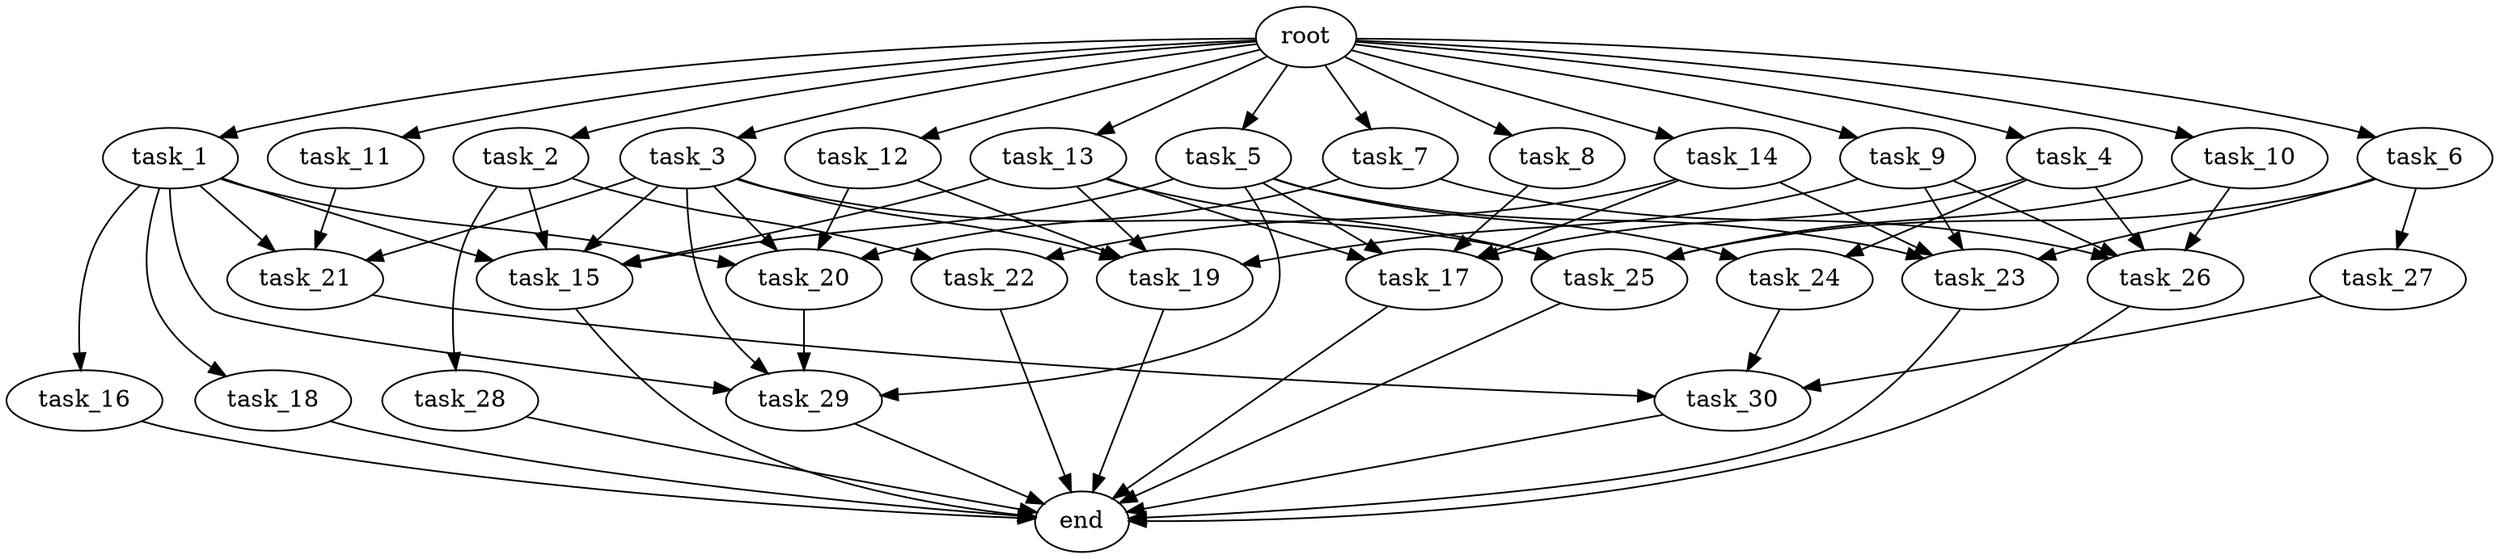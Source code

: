 digraph G {
  root [size="0.000000e+00"];
  task_1 [size="1.890092e+10"];
  task_2 [size="9.341286e+10"];
  task_3 [size="9.278129e+10"];
  task_4 [size="4.548151e+10"];
  task_5 [size="9.908547e+10"];
  task_6 [size="5.836252e+10"];
  task_7 [size="2.771640e+10"];
  task_8 [size="5.674969e+10"];
  task_9 [size="1.992701e+10"];
  task_10 [size="5.108794e+09"];
  task_11 [size="4.277645e+10"];
  task_12 [size="9.816985e+10"];
  task_13 [size="5.953122e+10"];
  task_14 [size="4.764205e+10"];
  task_15 [size="3.869460e+10"];
  task_16 [size="1.195328e+10"];
  task_17 [size="1.811866e+10"];
  task_18 [size="3.613988e+10"];
  task_19 [size="8.013197e+10"];
  task_20 [size="5.459669e+09"];
  task_21 [size="8.471900e+10"];
  task_22 [size="2.774283e+10"];
  task_23 [size="5.485359e+10"];
  task_24 [size="2.684874e+10"];
  task_25 [size="7.838923e+10"];
  task_26 [size="9.257552e+10"];
  task_27 [size="6.867556e+10"];
  task_28 [size="2.049723e+10"];
  task_29 [size="8.913224e+10"];
  task_30 [size="5.666107e+10"];
  end [size="0.000000e+00"];

  root -> task_1 [size="1.000000e-12"];
  root -> task_2 [size="1.000000e-12"];
  root -> task_3 [size="1.000000e-12"];
  root -> task_4 [size="1.000000e-12"];
  root -> task_5 [size="1.000000e-12"];
  root -> task_6 [size="1.000000e-12"];
  root -> task_7 [size="1.000000e-12"];
  root -> task_8 [size="1.000000e-12"];
  root -> task_9 [size="1.000000e-12"];
  root -> task_10 [size="1.000000e-12"];
  root -> task_11 [size="1.000000e-12"];
  root -> task_12 [size="1.000000e-12"];
  root -> task_13 [size="1.000000e-12"];
  root -> task_14 [size="1.000000e-12"];
  task_1 -> task_15 [size="7.738920e+07"];
  task_1 -> task_16 [size="1.195328e+08"];
  task_1 -> task_18 [size="3.613988e+08"];
  task_1 -> task_20 [size="1.364917e+07"];
  task_1 -> task_21 [size="2.823967e+08"];
  task_1 -> task_29 [size="2.228306e+08"];
  task_2 -> task_15 [size="7.738920e+07"];
  task_2 -> task_22 [size="1.387141e+08"];
  task_2 -> task_28 [size="2.049723e+08"];
  task_3 -> task_15 [size="7.738920e+07"];
  task_3 -> task_19 [size="2.003299e+08"];
  task_3 -> task_20 [size="1.364917e+07"];
  task_3 -> task_21 [size="2.823967e+08"];
  task_3 -> task_25 [size="1.959731e+08"];
  task_3 -> task_29 [size="2.228306e+08"];
  task_4 -> task_17 [size="3.623732e+07"];
  task_4 -> task_24 [size="1.342437e+08"];
  task_4 -> task_26 [size="2.314388e+08"];
  task_5 -> task_15 [size="7.738920e+07"];
  task_5 -> task_17 [size="3.623732e+07"];
  task_5 -> task_23 [size="1.371340e+08"];
  task_5 -> task_24 [size="1.342437e+08"];
  task_5 -> task_29 [size="2.228306e+08"];
  task_6 -> task_23 [size="1.371340e+08"];
  task_6 -> task_25 [size="1.959731e+08"];
  task_6 -> task_27 [size="6.867556e+08"];
  task_7 -> task_20 [size="1.364917e+07"];
  task_7 -> task_26 [size="2.314388e+08"];
  task_8 -> task_17 [size="3.623732e+07"];
  task_9 -> task_19 [size="2.003299e+08"];
  task_9 -> task_23 [size="1.371340e+08"];
  task_9 -> task_26 [size="2.314388e+08"];
  task_10 -> task_25 [size="1.959731e+08"];
  task_10 -> task_26 [size="2.314388e+08"];
  task_11 -> task_21 [size="2.823967e+08"];
  task_12 -> task_19 [size="2.003299e+08"];
  task_12 -> task_20 [size="1.364917e+07"];
  task_13 -> task_15 [size="7.738920e+07"];
  task_13 -> task_17 [size="3.623732e+07"];
  task_13 -> task_19 [size="2.003299e+08"];
  task_13 -> task_25 [size="1.959731e+08"];
  task_14 -> task_17 [size="3.623732e+07"];
  task_14 -> task_22 [size="1.387141e+08"];
  task_14 -> task_23 [size="1.371340e+08"];
  task_15 -> end [size="1.000000e-12"];
  task_16 -> end [size="1.000000e-12"];
  task_17 -> end [size="1.000000e-12"];
  task_18 -> end [size="1.000000e-12"];
  task_19 -> end [size="1.000000e-12"];
  task_20 -> task_29 [size="2.228306e+08"];
  task_21 -> task_30 [size="1.888702e+08"];
  task_22 -> end [size="1.000000e-12"];
  task_23 -> end [size="1.000000e-12"];
  task_24 -> task_30 [size="1.888702e+08"];
  task_25 -> end [size="1.000000e-12"];
  task_26 -> end [size="1.000000e-12"];
  task_27 -> task_30 [size="1.888702e+08"];
  task_28 -> end [size="1.000000e-12"];
  task_29 -> end [size="1.000000e-12"];
  task_30 -> end [size="1.000000e-12"];
}
